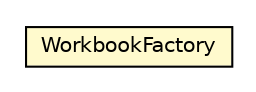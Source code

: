 #!/usr/local/bin/dot
#
# Class diagram 
# Generated by UMLGraph version R5_6_6-8-g8d7759 (http://www.umlgraph.org/)
#

digraph G {
	edge [fontname="Helvetica",fontsize=10,labelfontname="Helvetica",labelfontsize=10];
	node [fontname="Helvetica",fontsize=10,shape=plaintext];
	nodesep=0.25;
	ranksep=0.5;
	// org.dayatang.excel.WorkbookFactory
	c96844 [label=<<table title="org.dayatang.excel.WorkbookFactory" border="0" cellborder="1" cellspacing="0" cellpadding="2" port="p" bgcolor="lemonChiffon" href="./WorkbookFactory.html">
		<tr><td><table border="0" cellspacing="0" cellpadding="1">
<tr><td align="center" balign="center"> WorkbookFactory </td></tr>
		</table></td></tr>
		</table>>, URL="./WorkbookFactory.html", fontname="Helvetica", fontcolor="black", fontsize=10.0];
}

